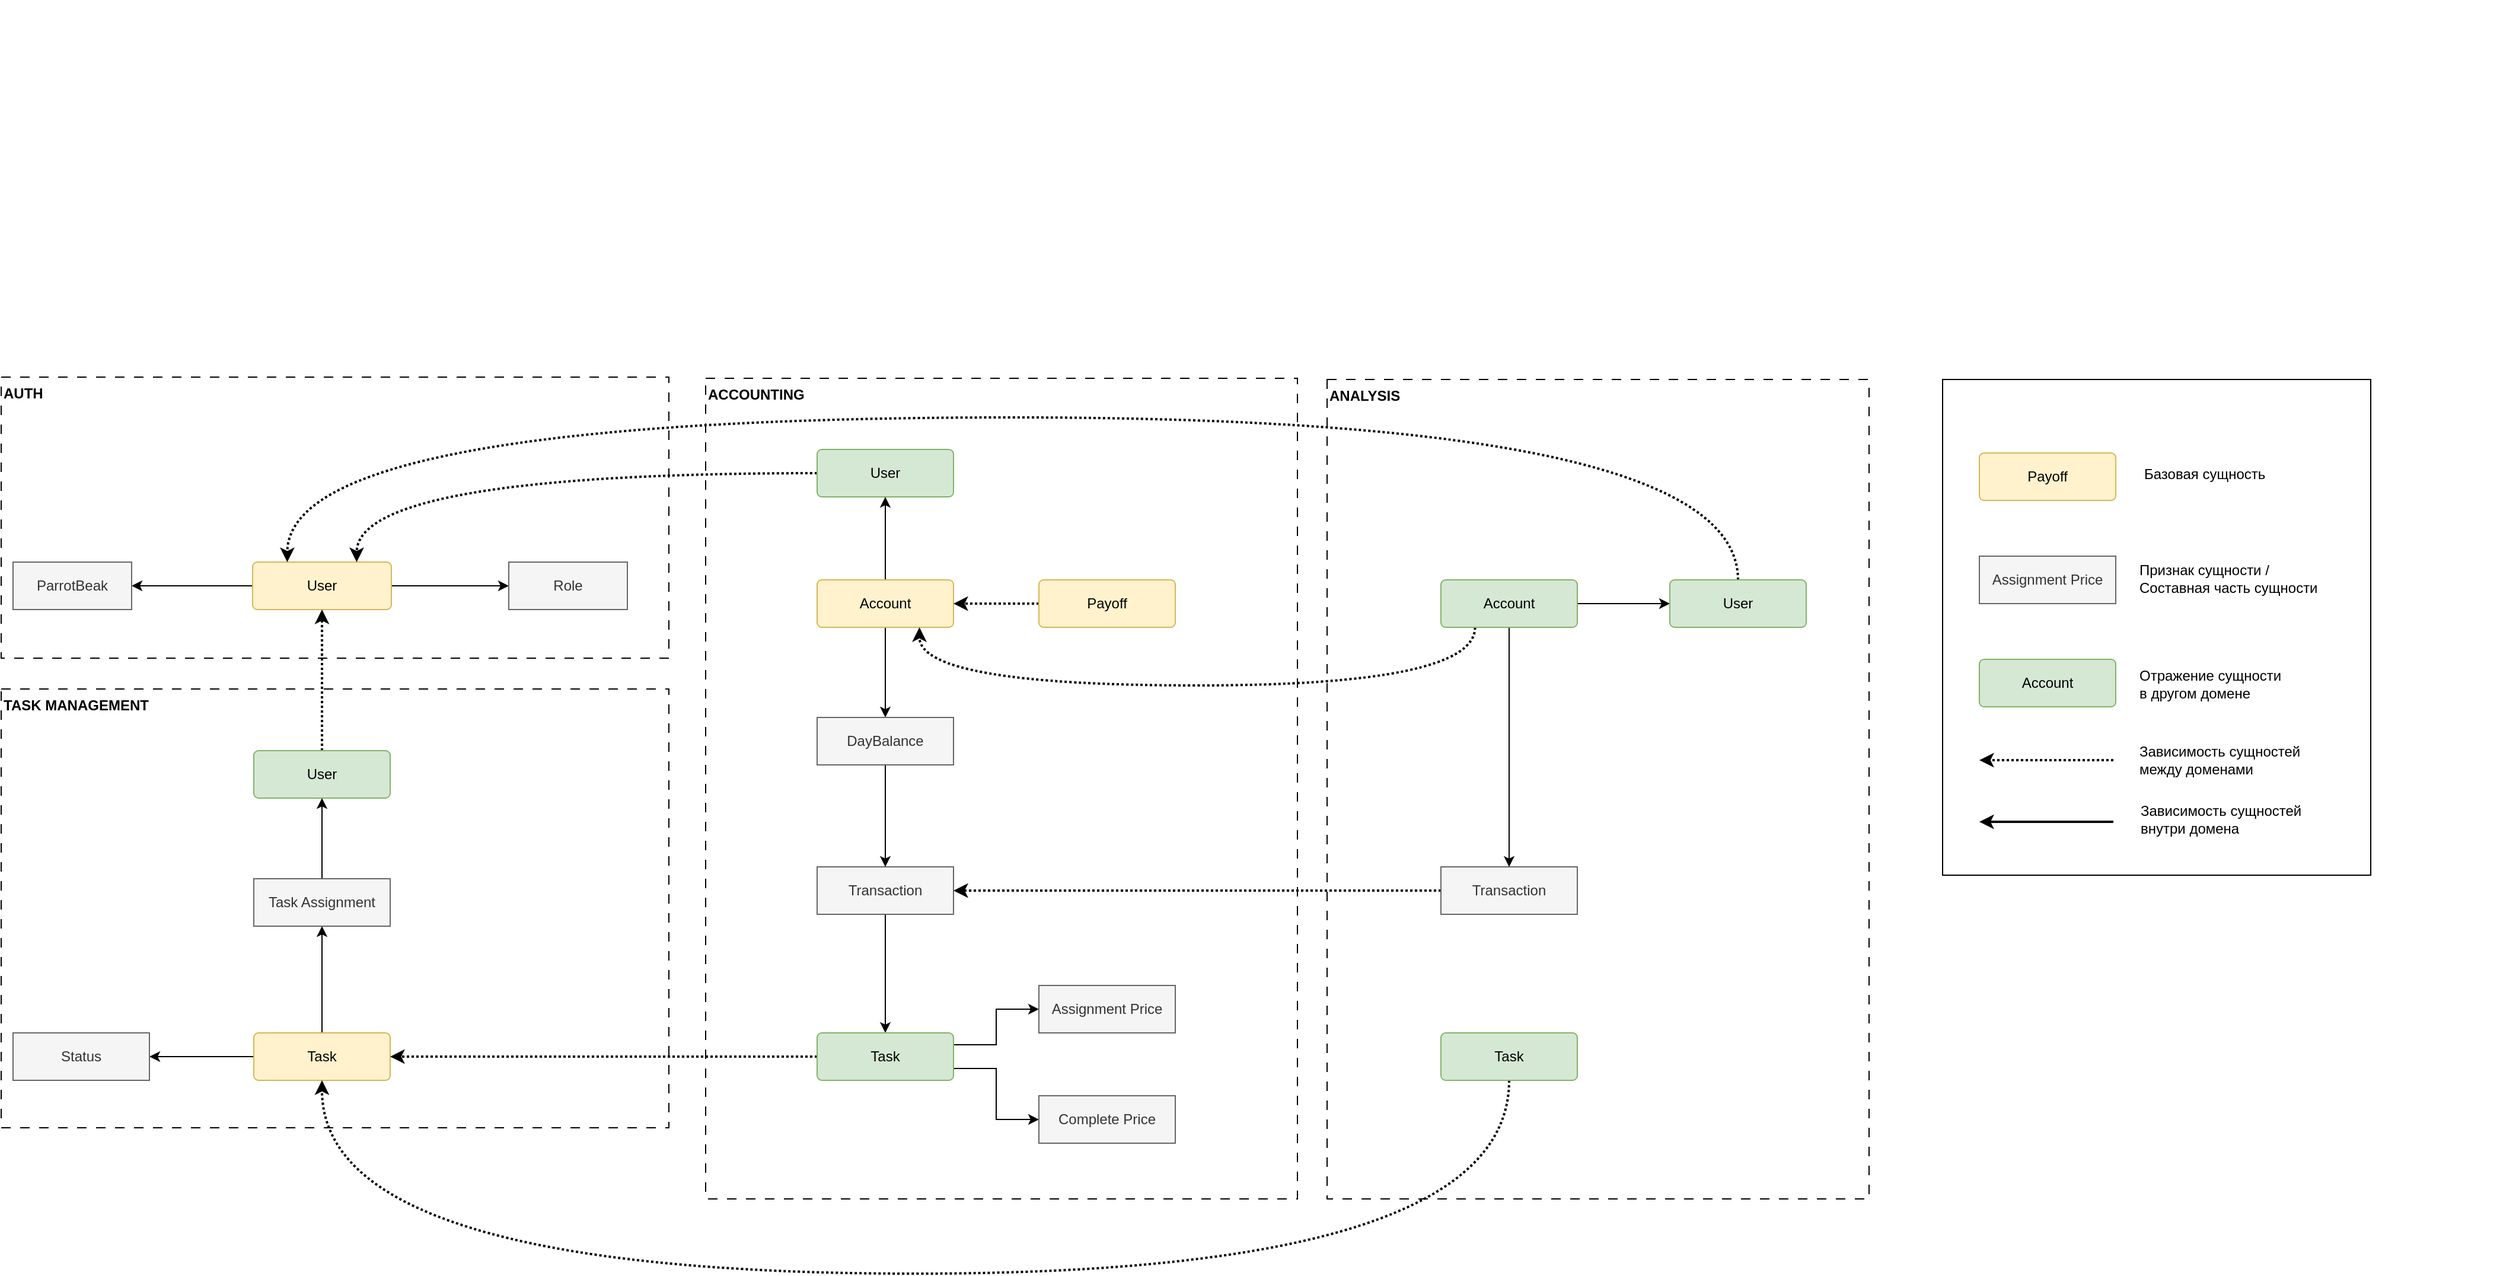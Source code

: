 <mxfile pages="2">
    <diagram id="1Vnotx48J0o54xVuZsNp" name="Data Model">
        <mxGraphModel dx="4767" dy="1475" grid="0" gridSize="10" guides="1" tooltips="1" connect="1" arrows="1" fold="1" page="0" pageScale="1" pageWidth="1654" pageHeight="1169" background="#FFFFFF" math="0" shadow="0">
            <root>
                <mxCell id="0"/>
                <mxCell id="1" parent="0"/>
                <mxCell id="5" value="" style="rounded=0;whiteSpace=wrap;html=1;" vertex="1" parent="1">
                    <mxGeometry x="-457" y="89" width="361" height="418" as="geometry"/>
                </mxCell>
                <mxCell id="Iv32N8p0v7MfE5rj19wR-20" value="ACCOUNTING" style="rounded=0;whiteSpace=wrap;html=1;horizontal=1;verticalAlign=top;fontStyle=1;fillColor=none;dashed=1;dashPattern=8 8;strokeColor=#000000;fontColor=#000000;align=left;" parent="1" vertex="1">
                    <mxGeometry x="-1500" y="88" width="499" height="692" as="geometry"/>
                </mxCell>
                <mxCell id="Iv32N8p0v7MfE5rj19wR-7" value="AUTH" style="rounded=0;whiteSpace=wrap;html=1;horizontal=1;verticalAlign=top;fontStyle=1;fillColor=none;dashed=1;dashPattern=8 8;strokeColor=#000000;fontColor=#000000;align=left;" parent="1" vertex="1">
                    <mxGeometry x="-2094" y="87" width="563" height="237" as="geometry"/>
                </mxCell>
                <mxCell id="7g1gW_ohmSIdDcVaLARk-2" value="User" style="html=1;overflow=block;blockSpacing=1;swimlane;childLayout=stackLayout;horizontal=1;horizontalStack=0;resizeParent=1;resizeParentMax=0;resizeLast=0;collapsible=0;fontStyle=0;marginBottom=0;swimlaneFillColor=#fcfcca;startSize=NaN;whiteSpace=wrap;fontSize=16.7;spacing=0;strokeColor=#unset;fillOpacity=100;rounded=1;absoluteArcSize=1;arcSize=9;strokeWidth=NaN;fillColor=#fcfcca;" parent="1" vertex="1">
                    <mxGeometry x="-138" y="-231" width="150" as="geometry"/>
                </mxCell>
                <mxCell id="7g1gW_ohmSIdDcVaLARk-3" value="ID" style="part=1;resizeHeight=0;strokeColor=none;align=left;verticalAlign=top;spacingLeft=4;spacingRight=4;overflow=hidden;rotatable=0;points=[[0,0.5],[1,0.5]];portConstraint=eastwest;html=1;swimlaneFillColor=#fcfcca;whiteSpace=wrap;fontSize=16.7;fillColor=none;fillOpacity=100;" parent="7g1gW_ohmSIdDcVaLARk-2" vertex="1">
                    <mxGeometry width="150" as="geometry"/>
                </mxCell>
                <mxCell id="7g1gW_ohmSIdDcVaLARk-4" value="ParrotBeak" style="part=1;resizeHeight=0;strokeColor=none;align=left;verticalAlign=top;spacingLeft=4;spacingRight=4;overflow=hidden;rotatable=0;points=[[0,0.5],[1,0.5]];portConstraint=eastwest;html=1;swimlaneFillColor=#fcfcca;whiteSpace=wrap;fontSize=16.7;fillColor=none;fillOpacity=100;" parent="7g1gW_ohmSIdDcVaLARk-2" vertex="1">
                    <mxGeometry width="150" as="geometry"/>
                </mxCell>
                <mxCell id="7g1gW_ohmSIdDcVaLARk-5" value="Name" style="part=1;resizeHeight=0;strokeColor=none;align=left;verticalAlign=top;spacingLeft=4;spacingRight=4;overflow=hidden;rotatable=0;points=[[0,0.5],[1,0.5]];portConstraint=eastwest;html=1;swimlaneFillColor=#fcfcca;whiteSpace=wrap;fontSize=16.7;fillColor=none;fillOpacity=100;" parent="7g1gW_ohmSIdDcVaLARk-2" vertex="1">
                    <mxGeometry width="150" as="geometry"/>
                </mxCell>
                <mxCell id="7g1gW_ohmSIdDcVaLARk-6" value="Role" style="part=1;resizeHeight=0;strokeColor=none;align=left;verticalAlign=top;spacingLeft=4;spacingRight=4;overflow=hidden;rotatable=0;points=[[0,0.5],[1,0.5]];portConstraint=eastwest;html=1;swimlaneFillColor=#fcfcca;whiteSpace=wrap;fontSize=16.7;fillColor=none;fillOpacity=100;" parent="7g1gW_ohmSIdDcVaLARk-2" vertex="1">
                    <mxGeometry width="150" as="geometry"/>
                </mxCell>
                <mxCell id="7g1gW_ohmSIdDcVaLARk-7" value="EMail" style="part=1;resizeHeight=0;strokeColor=none;align=left;verticalAlign=top;spacingLeft=4;spacingRight=4;overflow=hidden;rotatable=0;points=[[0,0.5],[1,0.5]];portConstraint=eastwest;html=1;swimlaneFillColor=#fcfcca;whiteSpace=wrap;fontSize=16.7;fillColor=none;fillOpacity=100;" parent="7g1gW_ohmSIdDcVaLARk-2" vertex="1">
                    <mxGeometry width="150" as="geometry"/>
                </mxCell>
                <mxCell id="Iv32N8p0v7MfE5rj19wR-5" style="edgeStyle=orthogonalEdgeStyle;rounded=0;orthogonalLoop=1;jettySize=auto;html=1;" parent="1" source="Iv32N8p0v7MfE5rj19wR-2" target="Iv32N8p0v7MfE5rj19wR-4" edge="1">
                    <mxGeometry relative="1" as="geometry"/>
                </mxCell>
                <mxCell id="Iv32N8p0v7MfE5rj19wR-6" style="edgeStyle=orthogonalEdgeStyle;rounded=0;orthogonalLoop=1;jettySize=auto;html=1;exitX=1;exitY=0.5;exitDx=0;exitDy=0;" parent="1" source="Iv32N8p0v7MfE5rj19wR-2" target="Iv32N8p0v7MfE5rj19wR-3" edge="1">
                    <mxGeometry relative="1" as="geometry"/>
                </mxCell>
                <mxCell id="Iv32N8p0v7MfE5rj19wR-2" value="User" style="rounded=1;arcSize=10;whiteSpace=wrap;html=1;align=center;fillColor=#fff2cc;strokeColor=#d6b656;fillStyle=solid;" parent="1" vertex="1">
                    <mxGeometry x="-1882" y="243" width="117" height="40" as="geometry"/>
                </mxCell>
                <mxCell id="Iv32N8p0v7MfE5rj19wR-3" value="Role" style="whiteSpace=wrap;html=1;align=center;fillColor=#f5f5f5;fontColor=#333333;strokeColor=#666666;fillStyle=solid;" parent="1" vertex="1">
                    <mxGeometry x="-1666" y="243" width="100" height="40" as="geometry"/>
                </mxCell>
                <mxCell id="Iv32N8p0v7MfE5rj19wR-4" value="ParrotBeak" style="whiteSpace=wrap;html=1;align=center;fillColor=#f5f5f5;fontColor=#333333;strokeColor=#666666;fillStyle=solid;" parent="1" vertex="1">
                    <mxGeometry x="-2084" y="243" width="100" height="40" as="geometry"/>
                </mxCell>
                <mxCell id="Iv32N8p0v7MfE5rj19wR-8" value="TASK MANAGEMENT" style="rounded=0;whiteSpace=wrap;html=1;horizontal=1;verticalAlign=top;fontStyle=1;fillColor=none;dashed=1;dashPattern=8 8;strokeColor=#000000;fontColor=#000000;align=left;" parent="1" vertex="1">
                    <mxGeometry x="-2094" y="350" width="563" height="370" as="geometry"/>
                </mxCell>
                <mxCell id="Iv32N8p0v7MfE5rj19wR-14" style="edgeStyle=orthogonalEdgeStyle;rounded=0;orthogonalLoop=1;jettySize=auto;html=1;dashed=1;dashPattern=1 1;strokeWidth=2;" parent="1" source="Iv32N8p0v7MfE5rj19wR-9" target="Iv32N8p0v7MfE5rj19wR-2" edge="1">
                    <mxGeometry relative="1" as="geometry"/>
                </mxCell>
                <mxCell id="Iv32N8p0v7MfE5rj19wR-9" value="User" style="rounded=1;arcSize=10;whiteSpace=wrap;html=1;align=center;fillStyle=solid;fillColor=#d5e8d4;strokeColor=#82b366;" parent="1" vertex="1">
                    <mxGeometry x="-1881" y="402" width="115" height="40" as="geometry"/>
                </mxCell>
                <mxCell id="Iv32N8p0v7MfE5rj19wR-32" style="edgeStyle=orthogonalEdgeStyle;rounded=0;orthogonalLoop=1;jettySize=auto;html=1;entryX=0.5;entryY=1;entryDx=0;entryDy=0;" parent="1" source="Iv32N8p0v7MfE5rj19wR-12" target="Iv32N8p0v7MfE5rj19wR-17" edge="1">
                    <mxGeometry relative="1" as="geometry"/>
                </mxCell>
                <mxCell id="mHGjMwjQVeR-y7_QzPVI-2" style="edgeStyle=none;html=1;" parent="1" source="Iv32N8p0v7MfE5rj19wR-12" target="mHGjMwjQVeR-y7_QzPVI-1" edge="1">
                    <mxGeometry relative="1" as="geometry"/>
                </mxCell>
                <mxCell id="Iv32N8p0v7MfE5rj19wR-12" value="Task" style="rounded=1;arcSize=10;whiteSpace=wrap;html=1;align=center;fillColor=#fff2cc;strokeColor=#d6b656;fillStyle=solid;" parent="1" vertex="1">
                    <mxGeometry x="-1881" y="640" width="115" height="40" as="geometry"/>
                </mxCell>
                <mxCell id="Iv32N8p0v7MfE5rj19wR-31" style="edgeStyle=orthogonalEdgeStyle;rounded=0;orthogonalLoop=1;jettySize=auto;html=1;" parent="1" source="Iv32N8p0v7MfE5rj19wR-16" target="Iv32N8p0v7MfE5rj19wR-29" edge="1">
                    <mxGeometry relative="1" as="geometry"/>
                </mxCell>
                <mxCell id="Iv32N8p0v7MfE5rj19wR-16" value="Transaction" style="rounded=0;arcSize=10;whiteSpace=wrap;html=1;align=center;fillColor=#f5f5f5;fillStyle=solid;fontColor=#333333;strokeColor=#666666;" parent="1" vertex="1">
                    <mxGeometry x="-1406" y="500" width="115" height="40" as="geometry"/>
                </mxCell>
                <mxCell id="Iv32N8p0v7MfE5rj19wR-18" style="edgeStyle=orthogonalEdgeStyle;rounded=0;orthogonalLoop=1;jettySize=auto;html=1;" parent="1" source="Iv32N8p0v7MfE5rj19wR-17" target="Iv32N8p0v7MfE5rj19wR-9" edge="1">
                    <mxGeometry relative="1" as="geometry"/>
                </mxCell>
                <mxCell id="Iv32N8p0v7MfE5rj19wR-17" value="Task Assignment" style="rounded=0;arcSize=10;whiteSpace=wrap;html=1;align=center;fillColor=#f5f5f5;fontColor=#333333;strokeColor=#666666;fillStyle=solid;" parent="1" vertex="1">
                    <mxGeometry x="-1881" y="510" width="115" height="40" as="geometry"/>
                </mxCell>
                <mxCell id="Iv32N8p0v7MfE5rj19wR-22" style="edgeStyle=orthogonalEdgeStyle;rounded=0;orthogonalLoop=1;jettySize=auto;html=1;entryX=0.75;entryY=0;entryDx=0;entryDy=0;dashed=1;dashPattern=1 1;strokeWidth=2;curved=1;exitX=0;exitY=0.5;exitDx=0;exitDy=0;" parent="1" source="Iv32N8p0v7MfE5rj19wR-21" target="Iv32N8p0v7MfE5rj19wR-2" edge="1">
                    <mxGeometry relative="1" as="geometry"/>
                </mxCell>
                <mxCell id="Iv32N8p0v7MfE5rj19wR-21" value="User" style="rounded=1;arcSize=10;whiteSpace=wrap;html=1;align=center;fillColor=#d5e8d4;fillStyle=solid;strokeColor=#82b366;" parent="1" vertex="1">
                    <mxGeometry x="-1406" y="148" width="115" height="40" as="geometry"/>
                </mxCell>
                <mxCell id="Iv32N8p0v7MfE5rj19wR-24" style="edgeStyle=orthogonalEdgeStyle;rounded=0;orthogonalLoop=1;jettySize=auto;html=1;" parent="1" source="Iv32N8p0v7MfE5rj19wR-23" target="Iv32N8p0v7MfE5rj19wR-21" edge="1">
                    <mxGeometry relative="1" as="geometry"/>
                </mxCell>
                <mxCell id="Iv32N8p0v7MfE5rj19wR-28" style="edgeStyle=orthogonalEdgeStyle;rounded=0;orthogonalLoop=1;jettySize=auto;html=1;" parent="1" source="Iv32N8p0v7MfE5rj19wR-23" target="Iv32N8p0v7MfE5rj19wR-25" edge="1">
                    <mxGeometry relative="1" as="geometry"/>
                </mxCell>
                <mxCell id="Iv32N8p0v7MfE5rj19wR-23" value="Account" style="rounded=1;arcSize=10;whiteSpace=wrap;html=1;align=center;fillColor=#fff2cc;strokeColor=#d6b656;fillStyle=solid;" parent="1" vertex="1">
                    <mxGeometry x="-1406" y="258" width="115" height="40" as="geometry"/>
                </mxCell>
                <mxCell id="Iv32N8p0v7MfE5rj19wR-26" style="edgeStyle=orthogonalEdgeStyle;rounded=0;orthogonalLoop=1;jettySize=auto;html=1;" parent="1" source="Iv32N8p0v7MfE5rj19wR-25" target="Iv32N8p0v7MfE5rj19wR-16" edge="1">
                    <mxGeometry relative="1" as="geometry"/>
                </mxCell>
                <mxCell id="Iv32N8p0v7MfE5rj19wR-25" value="DayBalance" style="whiteSpace=wrap;html=1;align=center;fillColor=#f5f5f5;fillStyle=solid;fontColor=#333333;strokeColor=#666666;" parent="1" vertex="1">
                    <mxGeometry x="-1406" y="374" width="115" height="40" as="geometry"/>
                </mxCell>
                <mxCell id="Iv32N8p0v7MfE5rj19wR-30" style="edgeStyle=orthogonalEdgeStyle;rounded=0;orthogonalLoop=1;jettySize=auto;html=1;dashed=1;dashPattern=1 1;strokeWidth=2;" parent="1" source="Iv32N8p0v7MfE5rj19wR-29" target="Iv32N8p0v7MfE5rj19wR-12" edge="1">
                    <mxGeometry relative="1" as="geometry"/>
                </mxCell>
                <mxCell id="Iv32N8p0v7MfE5rj19wR-35" style="edgeStyle=orthogonalEdgeStyle;rounded=0;orthogonalLoop=1;jettySize=auto;html=1;exitX=1;exitY=0.25;exitDx=0;exitDy=0;" parent="1" source="Iv32N8p0v7MfE5rj19wR-29" target="Iv32N8p0v7MfE5rj19wR-33" edge="1">
                    <mxGeometry relative="1" as="geometry"/>
                </mxCell>
                <mxCell id="Iv32N8p0v7MfE5rj19wR-36" style="edgeStyle=orthogonalEdgeStyle;rounded=0;orthogonalLoop=1;jettySize=auto;html=1;entryX=0;entryY=0.5;entryDx=0;entryDy=0;exitX=1;exitY=0.75;exitDx=0;exitDy=0;" parent="1" source="Iv32N8p0v7MfE5rj19wR-29" target="Iv32N8p0v7MfE5rj19wR-34" edge="1">
                    <mxGeometry relative="1" as="geometry"/>
                </mxCell>
                <mxCell id="Iv32N8p0v7MfE5rj19wR-29" value="Task" style="rounded=1;arcSize=10;whiteSpace=wrap;html=1;align=center;fillStyle=solid;fillColor=#d5e8d4;strokeColor=#82b366;" parent="1" vertex="1">
                    <mxGeometry x="-1406" y="640" width="115" height="40" as="geometry"/>
                </mxCell>
                <mxCell id="Iv32N8p0v7MfE5rj19wR-33" value="Assignment Price" style="whiteSpace=wrap;html=1;align=center;fillColor=#f5f5f5;fontColor=#333333;strokeColor=#666666;" parent="1" vertex="1">
                    <mxGeometry x="-1219" y="600" width="115" height="40" as="geometry"/>
                </mxCell>
                <mxCell id="Iv32N8p0v7MfE5rj19wR-34" value="Complete Price" style="whiteSpace=wrap;html=1;align=center;fillColor=#f5f5f5;fontColor=#333333;strokeColor=#666666;" parent="1" vertex="1">
                    <mxGeometry x="-1219" y="693" width="115" height="40" as="geometry"/>
                </mxCell>
                <mxCell id="Iv32N8p0v7MfE5rj19wR-37" value="ANALYSIS" style="rounded=0;whiteSpace=wrap;html=1;horizontal=1;verticalAlign=top;fontStyle=1;fillColor=none;dashed=1;dashPattern=8 8;strokeColor=#000000;fontColor=#000000;align=left;" parent="1" vertex="1">
                    <mxGeometry x="-976" y="89" width="457" height="691" as="geometry"/>
                </mxCell>
                <mxCell id="Iv32N8p0v7MfE5rj19wR-48" style="edgeStyle=orthogonalEdgeStyle;rounded=0;orthogonalLoop=1;jettySize=auto;html=1;entryX=0.5;entryY=1;entryDx=0;entryDy=0;exitX=0.5;exitY=1;exitDx=0;exitDy=0;curved=1;dashed=1;dashPattern=1 1;strokeWidth=2;" parent="1" source="Iv32N8p0v7MfE5rj19wR-38" target="Iv32N8p0v7MfE5rj19wR-12" edge="1">
                    <mxGeometry relative="1" as="geometry">
                        <Array as="points">
                            <mxPoint x="-822" y="843"/>
                            <mxPoint x="-1823" y="843"/>
                        </Array>
                    </mxGeometry>
                </mxCell>
                <mxCell id="Iv32N8p0v7MfE5rj19wR-38" value="Task" style="rounded=1;arcSize=10;whiteSpace=wrap;html=1;align=center;fillStyle=solid;fillColor=#d5e8d4;strokeColor=#82b366;" parent="1" vertex="1">
                    <mxGeometry x="-880" y="640" width="115" height="40" as="geometry"/>
                </mxCell>
                <mxCell id="Iv32N8p0v7MfE5rj19wR-42" style="edgeStyle=orthogonalEdgeStyle;rounded=0;orthogonalLoop=1;jettySize=auto;html=1;dashed=1;dashPattern=1 1;strokeWidth=2;" parent="1" source="Iv32N8p0v7MfE5rj19wR-39" target="Iv32N8p0v7MfE5rj19wR-16" edge="1">
                    <mxGeometry relative="1" as="geometry"/>
                </mxCell>
                <mxCell id="Iv32N8p0v7MfE5rj19wR-39" value="Transaction" style="rounded=0;arcSize=10;whiteSpace=wrap;html=1;align=center;fillColor=#f5f5f5;fillStyle=solid;strokeColor=#666666;fontColor=#333333;" parent="1" vertex="1">
                    <mxGeometry x="-880" y="500" width="115" height="40" as="geometry"/>
                </mxCell>
                <mxCell id="Iv32N8p0v7MfE5rj19wR-43" style="edgeStyle=orthogonalEdgeStyle;rounded=0;orthogonalLoop=1;jettySize=auto;html=1;curved=1;entryX=0.75;entryY=1;entryDx=0;entryDy=0;exitX=0.25;exitY=1;exitDx=0;exitDy=0;dashed=1;dashPattern=1 1;strokeWidth=2;" parent="1" source="Iv32N8p0v7MfE5rj19wR-40" target="Iv32N8p0v7MfE5rj19wR-23" edge="1">
                    <mxGeometry relative="1" as="geometry">
                        <Array as="points">
                            <mxPoint x="-851" y="347"/>
                            <mxPoint x="-1320" y="347"/>
                        </Array>
                    </mxGeometry>
                </mxCell>
                <mxCell id="Iv32N8p0v7MfE5rj19wR-44" style="edgeStyle=orthogonalEdgeStyle;rounded=0;orthogonalLoop=1;jettySize=auto;html=1;" parent="1" source="Iv32N8p0v7MfE5rj19wR-40" target="Iv32N8p0v7MfE5rj19wR-41" edge="1">
                    <mxGeometry relative="1" as="geometry"/>
                </mxCell>
                <mxCell id="Iv32N8p0v7MfE5rj19wR-46" style="edgeStyle=orthogonalEdgeStyle;rounded=0;orthogonalLoop=1;jettySize=auto;html=1;" parent="1" source="Iv32N8p0v7MfE5rj19wR-40" target="Iv32N8p0v7MfE5rj19wR-39" edge="1">
                    <mxGeometry relative="1" as="geometry"/>
                </mxCell>
                <mxCell id="Iv32N8p0v7MfE5rj19wR-40" value="Account" style="rounded=1;arcSize=10;whiteSpace=wrap;html=1;align=center;fillColor=#d5e8d4;strokeColor=#82b366;fillStyle=solid;" parent="1" vertex="1">
                    <mxGeometry x="-880" y="258" width="115" height="40" as="geometry"/>
                </mxCell>
                <mxCell id="Iv32N8p0v7MfE5rj19wR-49" style="edgeStyle=orthogonalEdgeStyle;rounded=0;orthogonalLoop=1;jettySize=auto;html=1;entryX=0.25;entryY=0;entryDx=0;entryDy=0;dashed=1;dashPattern=1 1;strokeWidth=2;curved=1;exitX=0.5;exitY=0;exitDx=0;exitDy=0;" parent="1" source="Iv32N8p0v7MfE5rj19wR-41" target="Iv32N8p0v7MfE5rj19wR-2" edge="1">
                    <mxGeometry relative="1" as="geometry">
                        <Array as="points">
                            <mxPoint x="-629" y="121"/>
                            <mxPoint x="-1853" y="121"/>
                        </Array>
                    </mxGeometry>
                </mxCell>
                <mxCell id="Iv32N8p0v7MfE5rj19wR-41" value="User" style="rounded=1;arcSize=10;whiteSpace=wrap;html=1;align=center;fillColor=#d5e8d4;fillStyle=solid;strokeColor=#82b366;" parent="1" vertex="1">
                    <mxGeometry x="-687" y="258" width="115" height="40" as="geometry"/>
                </mxCell>
                <mxCell id="mHGjMwjQVeR-y7_QzPVI-1" value="Status" style="whiteSpace=wrap;html=1;align=center;fillColor=#f5f5f5;fontColor=#333333;strokeColor=#666666;" parent="1" vertex="1">
                    <mxGeometry x="-2084" y="640" width="115" height="40" as="geometry"/>
                </mxCell>
                <mxCell id="3" style="edgeStyle=none;html=1;dashed=1;dashPattern=1 1;strokeWidth=2;" edge="1" parent="1" source="2" target="Iv32N8p0v7MfE5rj19wR-23">
                    <mxGeometry relative="1" as="geometry"/>
                </mxCell>
                <mxCell id="2" value="Payoff" style="rounded=1;arcSize=10;whiteSpace=wrap;html=1;align=center;fillColor=#fff2cc;strokeColor=#d6b656;" vertex="1" parent="1">
                    <mxGeometry x="-1219" y="258" width="115" height="40" as="geometry"/>
                </mxCell>
                <mxCell id="4" value="Payoff" style="rounded=1;arcSize=10;whiteSpace=wrap;html=1;align=center;fillColor=#fff2cc;strokeColor=#d6b656;" vertex="1" parent="1">
                    <mxGeometry x="-426" y="151" width="115" height="40" as="geometry"/>
                </mxCell>
                <mxCell id="6" value="Account" style="rounded=1;arcSize=10;whiteSpace=wrap;html=1;align=center;fillColor=#d5e8d4;strokeColor=#82b366;fillStyle=solid;" vertex="1" parent="1">
                    <mxGeometry x="-426" y="325" width="115" height="40" as="geometry"/>
                </mxCell>
                <mxCell id="7" value="Assignment Price" style="whiteSpace=wrap;html=1;align=center;fillColor=#f5f5f5;fontColor=#333333;strokeColor=#666666;" vertex="1" parent="1">
                    <mxGeometry x="-426" y="238" width="115" height="40" as="geometry"/>
                </mxCell>
                <mxCell id="9" style="rounded=0;orthogonalLoop=1;jettySize=auto;html=1;dashed=1;dashPattern=1 1;strokeWidth=2;" edge="1" parent="1">
                    <mxGeometry relative="1" as="geometry">
                        <mxPoint x="-313" y="410" as="sourcePoint"/>
                        <mxPoint x="-426" y="410" as="targetPoint"/>
                    </mxGeometry>
                </mxCell>
                <mxCell id="10" style="rounded=0;orthogonalLoop=1;jettySize=auto;html=1;strokeWidth=2;" edge="1" parent="1">
                    <mxGeometry relative="1" as="geometry">
                        <mxPoint x="-313" y="462" as="sourcePoint"/>
                        <mxPoint x="-426" y="462" as="targetPoint"/>
                    </mxGeometry>
                </mxCell>
                <mxCell id="11" value="Зависимость сущностей &lt;br&gt;между доменами" style="text;html=1;align=left;verticalAlign=middle;resizable=0;points=[];autosize=1;strokeColor=none;fillColor=none;" vertex="1" parent="1">
                    <mxGeometry x="-293" y="389" width="154" height="41" as="geometry"/>
                </mxCell>
                <mxCell id="12" value="Признак сущности /&amp;nbsp;&lt;br&gt;Составная часть сущности" style="text;html=1;align=left;verticalAlign=middle;resizable=0;points=[];autosize=1;strokeColor=none;fillColor=none;" vertex="1" parent="1">
                    <mxGeometry x="-293" y="236" width="168" height="41" as="geometry"/>
                </mxCell>
                <mxCell id="13" value="Отражение сущности &lt;br&gt;в другом домене" style="text;html=1;align=left;verticalAlign=middle;resizable=0;points=[];autosize=1;strokeColor=none;fillColor=none;" vertex="1" parent="1">
                    <mxGeometry x="-293" y="325" width="138" height="41" as="geometry"/>
                </mxCell>
                <mxCell id="14" value="Зависимость сущностей &lt;br&gt;внутри домена" style="text;html=1;align=left;verticalAlign=middle;resizable=0;points=[];autosize=1;strokeColor=none;fillColor=none;" vertex="1" parent="1">
                    <mxGeometry x="-292" y="439" width="154" height="41" as="geometry"/>
                </mxCell>
                <mxCell id="15" value="Базовая сущность" style="text;html=1;align=left;verticalAlign=middle;resizable=0;points=[];autosize=1;strokeColor=none;fillColor=none;" vertex="1" parent="1">
                    <mxGeometry x="-289" y="155.5" width="120" height="26" as="geometry"/>
                </mxCell>
            </root>
        </mxGraphModel>
    </diagram>
</mxfile>